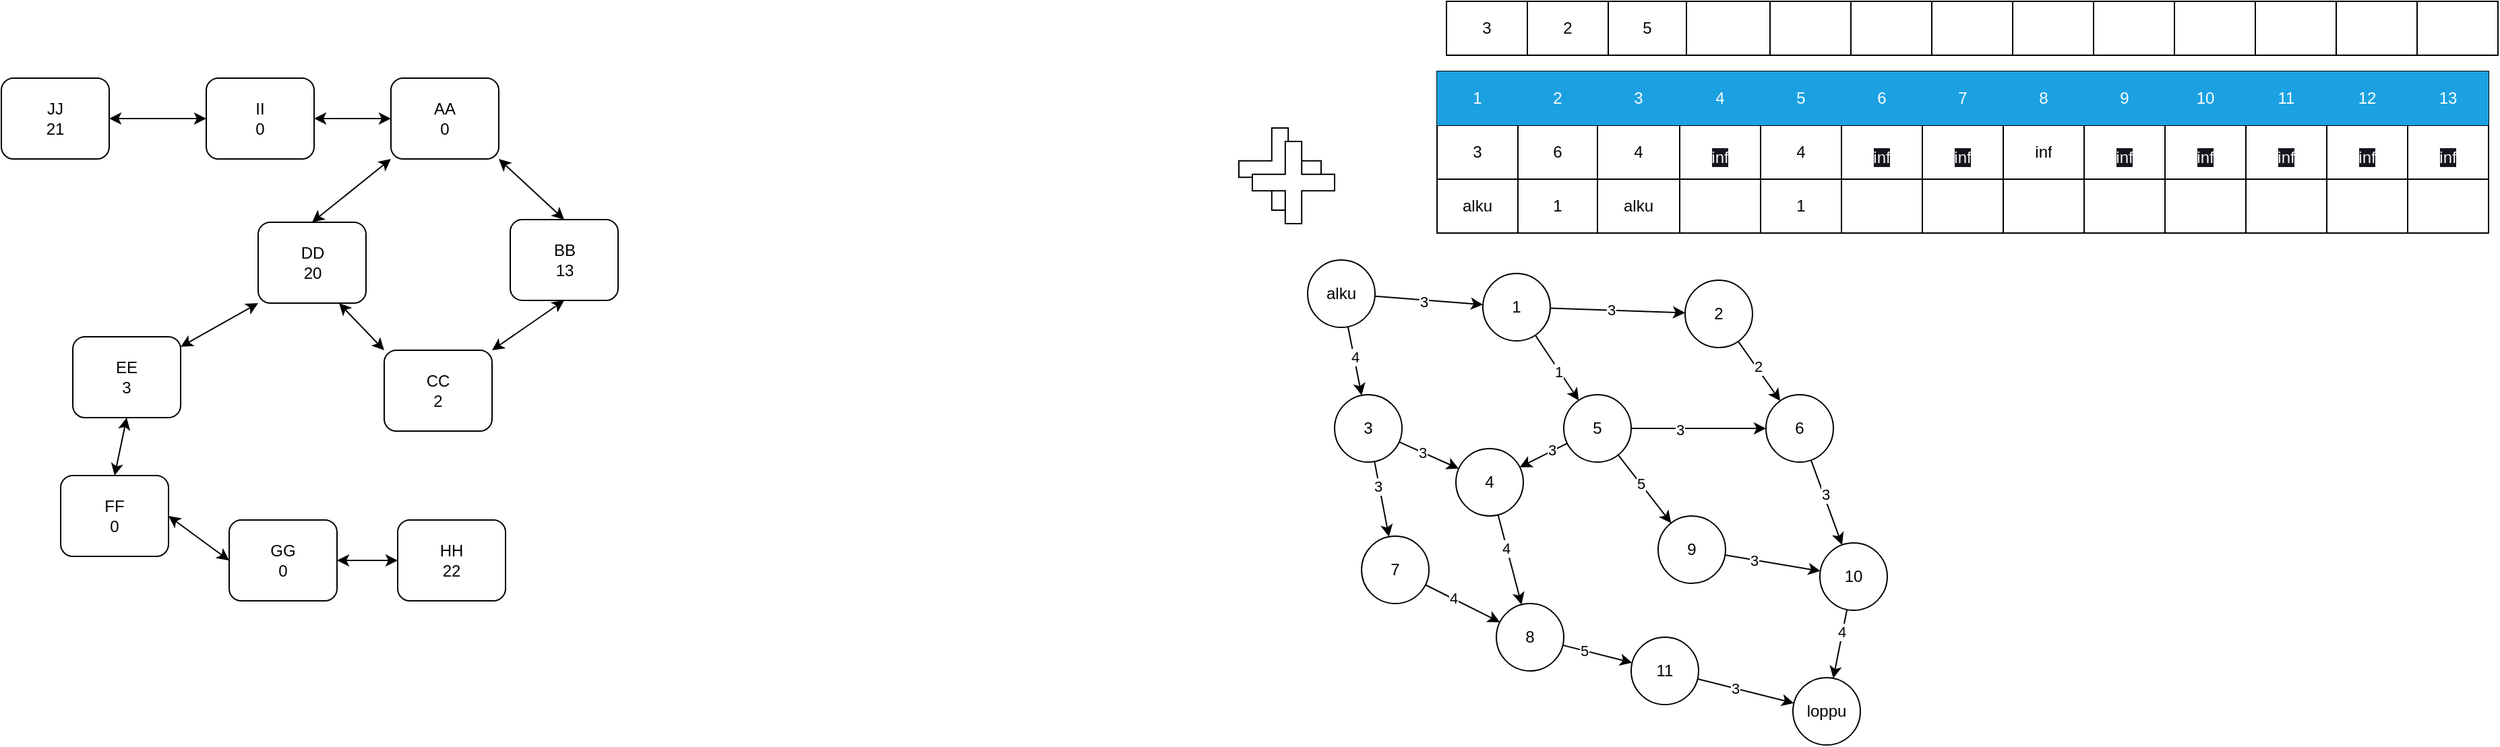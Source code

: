 <mxfile>
    <diagram id="betkKKqlgDLdm3U8sW_Q" name="Page-1">
        <mxGraphModel dx="977" dy="544" grid="0" gridSize="10" guides="1" tooltips="1" connect="1" arrows="1" fold="1" page="0" pageScale="1" pageWidth="850" pageHeight="1100" background="none" math="0" shadow="0">
            <root>
                <mxCell id="0"/>
                <mxCell id="1" parent="0"/>
                <mxCell id="7" style="edgeStyle=none;html=1;exitX=0;exitY=1;exitDx=0;exitDy=0;entryX=0.5;entryY=0;entryDx=0;entryDy=0;startArrow=classic;startFill=1;rounded=1;" parent="1" source="2" target="5" edge="1">
                    <mxGeometry relative="1" as="geometry"/>
                </mxCell>
                <mxCell id="8" style="edgeStyle=none;html=1;exitX=0;exitY=0.5;exitDx=0;exitDy=0;entryX=1;entryY=0.5;entryDx=0;entryDy=0;startArrow=classic;startFill=1;rounded=1;" parent="1" source="2" target="4" edge="1">
                    <mxGeometry relative="1" as="geometry"/>
                </mxCell>
                <mxCell id="9" style="edgeStyle=none;html=1;exitX=1;exitY=1;exitDx=0;exitDy=0;entryX=0.5;entryY=0;entryDx=0;entryDy=0;startArrow=classic;startFill=1;rounded=1;" parent="1" source="2" target="3" edge="1">
                    <mxGeometry relative="1" as="geometry"/>
                </mxCell>
                <mxCell id="2" value="AA&lt;br&gt;0" style="rounded=1;whiteSpace=wrap;html=1;" parent="1" vertex="1">
                    <mxGeometry x="80" y="185" width="80" height="60" as="geometry"/>
                </mxCell>
                <mxCell id="14" style="edgeStyle=none;html=1;exitX=0.5;exitY=1;exitDx=0;exitDy=0;entryX=1;entryY=0;entryDx=0;entryDy=0;startArrow=classic;startFill=1;rounded=1;" parent="1" source="3" target="13" edge="1">
                    <mxGeometry relative="1" as="geometry"/>
                </mxCell>
                <mxCell id="3" value="BB&lt;br&gt;13" style="rounded=1;whiteSpace=wrap;html=1;" parent="1" vertex="1">
                    <mxGeometry x="168.5" y="290" width="80" height="60" as="geometry"/>
                </mxCell>
                <mxCell id="4" value="II&lt;br&gt;0" style="rounded=1;whiteSpace=wrap;html=1;" parent="1" vertex="1">
                    <mxGeometry x="-57" y="185" width="80" height="60" as="geometry"/>
                </mxCell>
                <mxCell id="17" style="edgeStyle=none;html=1;exitX=0;exitY=1;exitDx=0;exitDy=0;startArrow=classic;startFill=1;rounded=1;" parent="1" source="5" target="16" edge="1">
                    <mxGeometry relative="1" as="geometry"/>
                </mxCell>
                <mxCell id="5" value="DD&lt;br&gt;20" style="rounded=1;whiteSpace=wrap;html=1;" parent="1" vertex="1">
                    <mxGeometry x="-18.5" y="292" width="80" height="60" as="geometry"/>
                </mxCell>
                <mxCell id="15" style="edgeStyle=none;html=1;exitX=0;exitY=0;exitDx=0;exitDy=0;entryX=0.75;entryY=1;entryDx=0;entryDy=0;startArrow=classic;startFill=1;rounded=1;" parent="1" source="13" target="5" edge="1">
                    <mxGeometry relative="1" as="geometry"/>
                </mxCell>
                <mxCell id="13" value="CC&lt;br&gt;2" style="rounded=1;whiteSpace=wrap;html=1;" parent="1" vertex="1">
                    <mxGeometry x="75" y="387" width="80" height="60" as="geometry"/>
                </mxCell>
                <mxCell id="19" style="edgeStyle=none;html=1;exitX=0.5;exitY=1;exitDx=0;exitDy=0;entryX=0.5;entryY=0;entryDx=0;entryDy=0;startArrow=classic;startFill=1;rounded=1;" parent="1" source="16" target="18" edge="1">
                    <mxGeometry relative="1" as="geometry"/>
                </mxCell>
                <mxCell id="16" value="EE&lt;br&gt;3" style="rounded=1;whiteSpace=wrap;html=1;" parent="1" vertex="1">
                    <mxGeometry x="-156" y="377" width="80" height="60" as="geometry"/>
                </mxCell>
                <mxCell id="21" style="edgeStyle=none;html=1;exitX=1;exitY=0.5;exitDx=0;exitDy=0;entryX=0;entryY=0.5;entryDx=0;entryDy=0;startArrow=classic;startFill=1;rounded=1;" parent="1" source="18" edge="1" target="20">
                    <mxGeometry relative="1" as="geometry">
                        <mxPoint x="42" y="538" as="targetPoint"/>
                    </mxGeometry>
                </mxCell>
                <mxCell id="18" value="FF&lt;br&gt;0" style="rounded=1;whiteSpace=wrap;html=1;" parent="1" vertex="1">
                    <mxGeometry x="-165" y="480" width="80" height="60" as="geometry"/>
                </mxCell>
                <mxCell id="20" value="GG&lt;br&gt;0" style="rounded=1;whiteSpace=wrap;html=1;" parent="1" vertex="1">
                    <mxGeometry x="-40" y="513" width="80" height="60" as="geometry"/>
                </mxCell>
                <mxCell id="23" style="edgeStyle=none;html=1;exitX=0;exitY=0.5;exitDx=0;exitDy=0;entryX=1;entryY=0.5;entryDx=0;entryDy=0;startArrow=classic;startFill=1;rounded=1;" parent="1" source="22" target="20" edge="1">
                    <mxGeometry relative="1" as="geometry"/>
                </mxCell>
                <mxCell id="22" value="HH&lt;br&gt;22" style="rounded=1;whiteSpace=wrap;html=1;" parent="1" vertex="1">
                    <mxGeometry x="85" y="513" width="80" height="60" as="geometry"/>
                </mxCell>
                <mxCell id="25" style="edgeStyle=none;html=1;exitX=1;exitY=0.5;exitDx=0;exitDy=0;entryX=0;entryY=0.5;entryDx=0;entryDy=0;startArrow=classic;startFill=1;rounded=1;" parent="1" source="24" target="4" edge="1">
                    <mxGeometry relative="1" as="geometry"/>
                </mxCell>
                <mxCell id="24" value="JJ&lt;br&gt;21" style="rounded=1;whiteSpace=wrap;html=1;" parent="1" vertex="1">
                    <mxGeometry x="-209" y="185" width="80" height="60" as="geometry"/>
                </mxCell>
                <mxCell id="113" value="" style="edgeStyle=none;html=1;startArrow=none;startFill=0;rounded=1;" parent="1" source="110" target="112" edge="1">
                    <mxGeometry relative="1" as="geometry"/>
                </mxCell>
                <mxCell id="117" value="3" style="edgeLabel;html=1;align=center;verticalAlign=middle;resizable=0;points=[];rounded=1;" parent="113" vertex="1" connectable="0">
                    <mxGeometry x="-0.105" y="-1" relative="1" as="geometry">
                        <mxPoint as="offset"/>
                    </mxGeometry>
                </mxCell>
                <mxCell id="128" value="" style="edgeStyle=none;html=1;startArrow=none;startFill=0;rounded=1;" parent="1" source="110" target="127" edge="1">
                    <mxGeometry relative="1" as="geometry"/>
                </mxCell>
                <mxCell id="129" value="4" style="edgeLabel;html=1;align=center;verticalAlign=middle;resizable=0;points=[];rounded=1;" parent="128" vertex="1" connectable="0">
                    <mxGeometry x="-0.133" relative="1" as="geometry">
                        <mxPoint as="offset"/>
                    </mxGeometry>
                </mxCell>
                <mxCell id="110" value="alku" style="ellipse;whiteSpace=wrap;html=1;aspect=fixed;rounded=1;" parent="1" vertex="1">
                    <mxGeometry x="760" y="320" width="50" height="50" as="geometry"/>
                </mxCell>
                <mxCell id="119" value="" style="edgeStyle=none;html=1;startArrow=none;startFill=0;rounded=1;" parent="1" source="112" target="118" edge="1">
                    <mxGeometry relative="1" as="geometry"/>
                </mxCell>
                <mxCell id="120" value="1" style="edgeLabel;html=1;align=center;verticalAlign=middle;resizable=0;points=[];rounded=1;" parent="119" vertex="1" connectable="0">
                    <mxGeometry x="0.108" y="-1" relative="1" as="geometry">
                        <mxPoint as="offset"/>
                    </mxGeometry>
                </mxCell>
                <mxCell id="122" value="" style="edgeStyle=none;html=1;startArrow=none;startFill=0;rounded=1;" parent="1" source="112" target="121" edge="1">
                    <mxGeometry relative="1" as="geometry"/>
                </mxCell>
                <mxCell id="123" value="3" style="edgeLabel;html=1;align=center;verticalAlign=middle;resizable=0;points=[];rounded=1;" parent="122" vertex="1" connectable="0">
                    <mxGeometry x="-0.1" y="1" relative="1" as="geometry">
                        <mxPoint as="offset"/>
                    </mxGeometry>
                </mxCell>
                <mxCell id="112" value="1" style="ellipse;whiteSpace=wrap;html=1;aspect=fixed;rounded=1;" parent="1" vertex="1">
                    <mxGeometry x="890" y="330" width="50" height="50" as="geometry"/>
                </mxCell>
                <mxCell id="137" value="" style="edgeStyle=none;html=1;startArrow=none;startFill=0;rounded=1;" parent="1" source="118" target="124" edge="1">
                    <mxGeometry relative="1" as="geometry"/>
                </mxCell>
                <mxCell id="160" value="3" style="edgeLabel;html=1;align=center;verticalAlign=middle;resizable=0;points=[];rounded=1;" parent="137" vertex="1" connectable="0">
                    <mxGeometry x="-0.292" y="-1" relative="1" as="geometry">
                        <mxPoint as="offset"/>
                    </mxGeometry>
                </mxCell>
                <mxCell id="141" value="" style="edgeStyle=none;html=1;startArrow=none;startFill=0;rounded=1;" parent="1" source="118" target="140" edge="1">
                    <mxGeometry relative="1" as="geometry"/>
                </mxCell>
                <mxCell id="152" value="5" style="edgeLabel;html=1;align=center;verticalAlign=middle;resizable=0;points=[];rounded=1;" parent="141" vertex="1" connectable="0">
                    <mxGeometry x="-0.16" relative="1" as="geometry">
                        <mxPoint as="offset"/>
                    </mxGeometry>
                </mxCell>
                <mxCell id="143" value="" style="edgeStyle=none;html=1;startArrow=none;startFill=0;rounded=1;" parent="1" source="118" target="130" edge="1">
                    <mxGeometry relative="1" as="geometry"/>
                </mxCell>
                <mxCell id="159" value="3" style="edgeLabel;html=1;align=center;verticalAlign=middle;resizable=0;points=[];rounded=1;" parent="143" vertex="1" connectable="0">
                    <mxGeometry x="-0.33" y="-1" relative="1" as="geometry">
                        <mxPoint as="offset"/>
                    </mxGeometry>
                </mxCell>
                <mxCell id="118" value="5" style="ellipse;whiteSpace=wrap;html=1;aspect=fixed;rounded=1;" parent="1" vertex="1">
                    <mxGeometry x="950" y="420" width="50" height="50" as="geometry"/>
                </mxCell>
                <mxCell id="125" value="" style="edgeStyle=none;html=1;startArrow=none;startFill=0;rounded=1;" parent="1" source="121" target="124" edge="1">
                    <mxGeometry relative="1" as="geometry"/>
                </mxCell>
                <mxCell id="126" value="2" style="edgeLabel;html=1;align=center;verticalAlign=middle;resizable=0;points=[];rounded=1;" parent="125" vertex="1" connectable="0">
                    <mxGeometry x="-0.133" y="1" relative="1" as="geometry">
                        <mxPoint as="offset"/>
                    </mxGeometry>
                </mxCell>
                <mxCell id="121" value="2" style="ellipse;whiteSpace=wrap;html=1;aspect=fixed;rounded=1;" parent="1" vertex="1">
                    <mxGeometry x="1040" y="335" width="50" height="50" as="geometry"/>
                </mxCell>
                <mxCell id="139" value="" style="edgeStyle=none;html=1;startArrow=none;startFill=0;rounded=1;" parent="1" source="124" target="138" edge="1">
                    <mxGeometry relative="1" as="geometry"/>
                </mxCell>
                <mxCell id="153" value="3" style="edgeLabel;html=1;align=center;verticalAlign=middle;resizable=0;points=[];rounded=1;" parent="139" vertex="1" connectable="0">
                    <mxGeometry x="-0.188" y="1" relative="1" as="geometry">
                        <mxPoint as="offset"/>
                    </mxGeometry>
                </mxCell>
                <mxCell id="124" value="6" style="ellipse;whiteSpace=wrap;html=1;aspect=fixed;rounded=1;" parent="1" vertex="1">
                    <mxGeometry x="1100" y="420" width="50" height="50" as="geometry"/>
                </mxCell>
                <mxCell id="131" value="" style="edgeStyle=none;html=1;startArrow=none;startFill=0;rounded=1;" parent="1" source="127" target="130" edge="1">
                    <mxGeometry relative="1" as="geometry"/>
                </mxCell>
                <mxCell id="132" value="3" style="edgeLabel;html=1;align=center;verticalAlign=middle;resizable=0;points=[];rounded=1;" parent="131" vertex="1" connectable="0">
                    <mxGeometry x="-0.264" relative="1" as="geometry">
                        <mxPoint as="offset"/>
                    </mxGeometry>
                </mxCell>
                <mxCell id="145" value="" style="edgeStyle=none;html=1;startArrow=none;startFill=0;rounded=1;" parent="1" source="127" target="144" edge="1">
                    <mxGeometry relative="1" as="geometry"/>
                </mxCell>
                <mxCell id="147" value="3" style="edgeLabel;html=1;align=center;verticalAlign=middle;resizable=0;points=[];rounded=1;" parent="145" vertex="1" connectable="0">
                    <mxGeometry x="-0.356" y="-1" relative="1" as="geometry">
                        <mxPoint as="offset"/>
                    </mxGeometry>
                </mxCell>
                <mxCell id="127" value="3" style="ellipse;whiteSpace=wrap;html=1;aspect=fixed;rounded=1;" parent="1" vertex="1">
                    <mxGeometry x="780" y="420" width="50" height="50" as="geometry"/>
                </mxCell>
                <mxCell id="134" value="" style="edgeStyle=none;html=1;startArrow=none;startFill=0;rounded=1;" parent="1" source="130" target="133" edge="1">
                    <mxGeometry relative="1" as="geometry"/>
                </mxCell>
                <mxCell id="149" value="4" style="edgeLabel;html=1;align=center;verticalAlign=middle;resizable=0;points=[];rounded=1;" parent="134" vertex="1" connectable="0">
                    <mxGeometry x="-0.279" y="-1" relative="1" as="geometry">
                        <mxPoint as="offset"/>
                    </mxGeometry>
                </mxCell>
                <mxCell id="130" value="4" style="ellipse;whiteSpace=wrap;html=1;aspect=fixed;rounded=1;" parent="1" vertex="1">
                    <mxGeometry x="870" y="460" width="50" height="50" as="geometry"/>
                </mxCell>
                <mxCell id="136" value="" style="edgeStyle=none;html=1;startArrow=none;startFill=0;rounded=1;" parent="1" source="133" target="135" edge="1">
                    <mxGeometry relative="1" as="geometry"/>
                </mxCell>
                <mxCell id="150" value="5" style="edgeLabel;html=1;align=center;verticalAlign=middle;resizable=0;points=[];rounded=1;" parent="136" vertex="1" connectable="0">
                    <mxGeometry x="-0.405" relative="1" as="geometry">
                        <mxPoint as="offset"/>
                    </mxGeometry>
                </mxCell>
                <mxCell id="133" value="8" style="ellipse;whiteSpace=wrap;html=1;aspect=fixed;rounded=1;" parent="1" vertex="1">
                    <mxGeometry x="900" y="575" width="50" height="50" as="geometry"/>
                </mxCell>
                <mxCell id="155" value="" style="edgeStyle=none;html=1;startArrow=none;startFill=0;rounded=1;" parent="1" source="135" target="154" edge="1">
                    <mxGeometry relative="1" as="geometry"/>
                </mxCell>
                <mxCell id="158" value="3" style="edgeLabel;html=1;align=center;verticalAlign=middle;resizable=0;points=[];rounded=1;" parent="155" vertex="1" connectable="0">
                    <mxGeometry x="-0.226" relative="1" as="geometry">
                        <mxPoint as="offset"/>
                    </mxGeometry>
                </mxCell>
                <mxCell id="135" value="11" style="ellipse;whiteSpace=wrap;html=1;aspect=fixed;rounded=1;" parent="1" vertex="1">
                    <mxGeometry x="1000" y="600" width="50" height="50" as="geometry"/>
                </mxCell>
                <mxCell id="156" value="" style="edgeStyle=none;html=1;startArrow=none;startFill=0;rounded=1;" parent="1" source="138" target="154" edge="1">
                    <mxGeometry relative="1" as="geometry"/>
                </mxCell>
                <mxCell id="157" value="4" style="edgeLabel;html=1;align=center;verticalAlign=middle;resizable=0;points=[];rounded=1;" parent="156" vertex="1" connectable="0">
                    <mxGeometry x="-0.355" y="-1" relative="1" as="geometry">
                        <mxPoint as="offset"/>
                    </mxGeometry>
                </mxCell>
                <mxCell id="138" value="10" style="ellipse;whiteSpace=wrap;html=1;aspect=fixed;rounded=1;" parent="1" vertex="1">
                    <mxGeometry x="1140" y="530" width="50" height="50" as="geometry"/>
                </mxCell>
                <mxCell id="142" value="" style="edgeStyle=none;html=1;startArrow=none;startFill=0;rounded=1;" parent="1" source="140" target="138" edge="1">
                    <mxGeometry relative="1" as="geometry"/>
                </mxCell>
                <mxCell id="151" value="3" style="edgeLabel;html=1;align=center;verticalAlign=middle;resizable=0;points=[];rounded=1;" parent="142" vertex="1" connectable="0">
                    <mxGeometry x="-0.401" relative="1" as="geometry">
                        <mxPoint as="offset"/>
                    </mxGeometry>
                </mxCell>
                <mxCell id="140" value="9" style="ellipse;whiteSpace=wrap;html=1;aspect=fixed;rounded=1;" parent="1" vertex="1">
                    <mxGeometry x="1020" y="510" width="50" height="50" as="geometry"/>
                </mxCell>
                <mxCell id="146" value="" style="edgeStyle=none;html=1;startArrow=none;startFill=0;rounded=1;" parent="1" source="144" target="133" edge="1">
                    <mxGeometry relative="1" as="geometry"/>
                </mxCell>
                <mxCell id="148" value="4" style="edgeLabel;html=1;align=center;verticalAlign=middle;resizable=0;points=[];rounded=1;" parent="146" vertex="1" connectable="0">
                    <mxGeometry x="-0.277" relative="1" as="geometry">
                        <mxPoint as="offset"/>
                    </mxGeometry>
                </mxCell>
                <mxCell id="144" value="7" style="ellipse;whiteSpace=wrap;html=1;aspect=fixed;rounded=1;" parent="1" vertex="1">
                    <mxGeometry x="800" y="525" width="50" height="50" as="geometry"/>
                </mxCell>
                <mxCell id="154" value="loppu" style="ellipse;whiteSpace=wrap;html=1;aspect=fixed;rounded=1;" parent="1" vertex="1">
                    <mxGeometry x="1120" y="630" width="50" height="50" as="geometry"/>
                </mxCell>
                <mxCell id="dmcahHXaj8q5fBb63v1E-190" value="" style="shape=table;startSize=0;container=1;collapsible=0;childLayout=tableLayout;" parent="1" vertex="1">
                    <mxGeometry x="863" y="128" width="780" height="40" as="geometry"/>
                </mxCell>
                <mxCell id="dmcahHXaj8q5fBb63v1E-191" value="" style="shape=tableRow;horizontal=0;startSize=0;swimlaneHead=0;swimlaneBody=0;strokeColor=inherit;top=0;left=0;bottom=0;right=0;collapsible=0;dropTarget=0;fillColor=none;points=[[0,0.5],[1,0.5]];portConstraint=eastwest;" parent="dmcahHXaj8q5fBb63v1E-190" vertex="1">
                    <mxGeometry width="780" height="40" as="geometry"/>
                </mxCell>
                <mxCell id="dmcahHXaj8q5fBb63v1E-192" value="3" style="shape=partialRectangle;html=1;whiteSpace=wrap;connectable=0;strokeColor=inherit;overflow=hidden;fillColor=none;top=0;left=0;bottom=0;right=0;pointerEvents=1;" parent="dmcahHXaj8q5fBb63v1E-191" vertex="1">
                    <mxGeometry width="60" height="40" as="geometry">
                        <mxRectangle width="60" height="40" as="alternateBounds"/>
                    </mxGeometry>
                </mxCell>
                <mxCell id="dmcahHXaj8q5fBb63v1E-193" value="2" style="shape=partialRectangle;html=1;whiteSpace=wrap;connectable=0;strokeColor=inherit;overflow=hidden;fillColor=none;top=0;left=0;bottom=0;right=0;pointerEvents=1;" parent="dmcahHXaj8q5fBb63v1E-191" vertex="1">
                    <mxGeometry x="60" width="60" height="40" as="geometry">
                        <mxRectangle width="60" height="40" as="alternateBounds"/>
                    </mxGeometry>
                </mxCell>
                <mxCell id="dmcahHXaj8q5fBb63v1E-194" value="5" style="shape=partialRectangle;html=1;whiteSpace=wrap;connectable=0;strokeColor=inherit;overflow=hidden;fillColor=none;top=0;left=0;bottom=0;right=0;pointerEvents=1;" parent="dmcahHXaj8q5fBb63v1E-191" vertex="1">
                    <mxGeometry x="120" width="58" height="40" as="geometry">
                        <mxRectangle width="58" height="40" as="alternateBounds"/>
                    </mxGeometry>
                </mxCell>
                <mxCell id="dmcahHXaj8q5fBb63v1E-195" value="" style="shape=partialRectangle;html=1;whiteSpace=wrap;connectable=0;strokeColor=inherit;overflow=hidden;fillColor=none;top=0;left=0;bottom=0;right=0;pointerEvents=1;" parent="dmcahHXaj8q5fBb63v1E-191" vertex="1">
                    <mxGeometry x="178" width="62" height="40" as="geometry">
                        <mxRectangle width="62" height="40" as="alternateBounds"/>
                    </mxGeometry>
                </mxCell>
                <mxCell id="dmcahHXaj8q5fBb63v1E-196" value="" style="shape=partialRectangle;html=1;whiteSpace=wrap;connectable=0;strokeColor=inherit;overflow=hidden;fillColor=none;top=0;left=0;bottom=0;right=0;pointerEvents=1;" parent="dmcahHXaj8q5fBb63v1E-191" vertex="1">
                    <mxGeometry x="240" width="60" height="40" as="geometry">
                        <mxRectangle width="60" height="40" as="alternateBounds"/>
                    </mxGeometry>
                </mxCell>
                <mxCell id="dmcahHXaj8q5fBb63v1E-197" value="" style="shape=partialRectangle;html=1;whiteSpace=wrap;connectable=0;strokeColor=inherit;overflow=hidden;fillColor=none;top=0;left=0;bottom=0;right=0;pointerEvents=1;" parent="dmcahHXaj8q5fBb63v1E-191" vertex="1">
                    <mxGeometry x="300" width="60" height="40" as="geometry">
                        <mxRectangle width="60" height="40" as="alternateBounds"/>
                    </mxGeometry>
                </mxCell>
                <mxCell id="dmcahHXaj8q5fBb63v1E-198" value="" style="shape=partialRectangle;html=1;whiteSpace=wrap;connectable=0;strokeColor=inherit;overflow=hidden;fillColor=none;top=0;left=0;bottom=0;right=0;pointerEvents=1;" parent="dmcahHXaj8q5fBb63v1E-191" vertex="1">
                    <mxGeometry x="360" width="60" height="40" as="geometry">
                        <mxRectangle width="60" height="40" as="alternateBounds"/>
                    </mxGeometry>
                </mxCell>
                <mxCell id="dmcahHXaj8q5fBb63v1E-199" value="" style="shape=partialRectangle;html=1;whiteSpace=wrap;connectable=0;strokeColor=inherit;overflow=hidden;fillColor=none;top=0;left=0;bottom=0;right=0;pointerEvents=1;" parent="dmcahHXaj8q5fBb63v1E-191" vertex="1">
                    <mxGeometry x="420" width="60" height="40" as="geometry">
                        <mxRectangle width="60" height="40" as="alternateBounds"/>
                    </mxGeometry>
                </mxCell>
                <mxCell id="dmcahHXaj8q5fBb63v1E-200" value="" style="shape=partialRectangle;html=1;whiteSpace=wrap;connectable=0;strokeColor=inherit;overflow=hidden;fillColor=none;top=0;left=0;bottom=0;right=0;pointerEvents=1;" parent="dmcahHXaj8q5fBb63v1E-191" vertex="1">
                    <mxGeometry x="480" width="60" height="40" as="geometry">
                        <mxRectangle width="60" height="40" as="alternateBounds"/>
                    </mxGeometry>
                </mxCell>
                <mxCell id="dmcahHXaj8q5fBb63v1E-201" value="" style="shape=partialRectangle;html=1;whiteSpace=wrap;connectable=0;strokeColor=inherit;overflow=hidden;fillColor=none;top=0;left=0;bottom=0;right=0;pointerEvents=1;" parent="dmcahHXaj8q5fBb63v1E-191" vertex="1">
                    <mxGeometry x="540" width="60" height="40" as="geometry">
                        <mxRectangle width="60" height="40" as="alternateBounds"/>
                    </mxGeometry>
                </mxCell>
                <mxCell id="dmcahHXaj8q5fBb63v1E-202" value="" style="shape=partialRectangle;html=1;whiteSpace=wrap;connectable=0;strokeColor=inherit;overflow=hidden;fillColor=none;top=0;left=0;bottom=0;right=0;pointerEvents=1;" parent="dmcahHXaj8q5fBb63v1E-191" vertex="1">
                    <mxGeometry x="600" width="60" height="40" as="geometry">
                        <mxRectangle width="60" height="40" as="alternateBounds"/>
                    </mxGeometry>
                </mxCell>
                <mxCell id="dmcahHXaj8q5fBb63v1E-203" value="" style="shape=partialRectangle;html=1;whiteSpace=wrap;connectable=0;strokeColor=inherit;overflow=hidden;fillColor=none;top=0;left=0;bottom=0;right=0;pointerEvents=1;" parent="dmcahHXaj8q5fBb63v1E-191" vertex="1">
                    <mxGeometry x="660" width="60" height="40" as="geometry">
                        <mxRectangle width="60" height="40" as="alternateBounds"/>
                    </mxGeometry>
                </mxCell>
                <mxCell id="dmcahHXaj8q5fBb63v1E-204" value="" style="shape=partialRectangle;html=1;whiteSpace=wrap;connectable=0;strokeColor=inherit;overflow=hidden;fillColor=none;top=0;left=0;bottom=0;right=0;pointerEvents=1;" parent="dmcahHXaj8q5fBb63v1E-191" vertex="1">
                    <mxGeometry x="720" width="60" height="40" as="geometry">
                        <mxRectangle width="60" height="40" as="alternateBounds"/>
                    </mxGeometry>
                </mxCell>
                <mxCell id="dmcahHXaj8q5fBb63v1E-206" value="" style="shape=cross;whiteSpace=wrap;html=1;" parent="1" vertex="1">
                    <mxGeometry x="709" y="222" width="61" height="61" as="geometry"/>
                </mxCell>
                <mxCell id="dmcahHXaj8q5fBb63v1E-211" value="" style="shape=cross;whiteSpace=wrap;html=1;" parent="1" vertex="1">
                    <mxGeometry x="719" y="232" width="61" height="61" as="geometry"/>
                </mxCell>
                <mxCell id="dmcahHXaj8q5fBb63v1E-215" value="" style="shape=table;startSize=0;container=1;collapsible=0;childLayout=tableLayout;" parent="1" vertex="1">
                    <mxGeometry x="856" y="180" width="780" height="120" as="geometry"/>
                </mxCell>
                <mxCell id="dmcahHXaj8q5fBb63v1E-244" style="shape=tableRow;horizontal=0;startSize=0;swimlaneHead=0;swimlaneBody=0;strokeColor=inherit;top=0;left=0;bottom=0;right=0;collapsible=0;dropTarget=0;fillColor=none;points=[[0,0.5],[1,0.5]];portConstraint=eastwest;" parent="dmcahHXaj8q5fBb63v1E-215" vertex="1">
                    <mxGeometry width="780" height="40" as="geometry"/>
                </mxCell>
                <mxCell id="dmcahHXaj8q5fBb63v1E-245" value="1" style="shape=partialRectangle;html=1;whiteSpace=wrap;connectable=0;strokeColor=#006EAF;overflow=hidden;fillColor=#1ba1e2;top=0;left=0;bottom=0;right=0;pointerEvents=1;fontColor=#ffffff;" parent="dmcahHXaj8q5fBb63v1E-244" vertex="1">
                    <mxGeometry width="60" height="40" as="geometry">
                        <mxRectangle width="60" height="40" as="alternateBounds"/>
                    </mxGeometry>
                </mxCell>
                <mxCell id="dmcahHXaj8q5fBb63v1E-246" value="2" style="shape=partialRectangle;html=1;whiteSpace=wrap;connectable=0;strokeColor=#006EAF;overflow=hidden;fillColor=#1ba1e2;top=0;left=0;bottom=0;right=0;pointerEvents=1;fontColor=#ffffff;" parent="dmcahHXaj8q5fBb63v1E-244" vertex="1">
                    <mxGeometry x="60" width="59" height="40" as="geometry">
                        <mxRectangle width="59" height="40" as="alternateBounds"/>
                    </mxGeometry>
                </mxCell>
                <mxCell id="dmcahHXaj8q5fBb63v1E-247" value="3" style="shape=partialRectangle;html=1;whiteSpace=wrap;connectable=0;strokeColor=#006EAF;overflow=hidden;fillColor=#1ba1e2;top=0;left=0;bottom=0;right=0;pointerEvents=1;fontColor=#ffffff;" parent="dmcahHXaj8q5fBb63v1E-244" vertex="1">
                    <mxGeometry x="119" width="61" height="40" as="geometry">
                        <mxRectangle width="61" height="40" as="alternateBounds"/>
                    </mxGeometry>
                </mxCell>
                <mxCell id="dmcahHXaj8q5fBb63v1E-248" value="4" style="shape=partialRectangle;html=1;whiteSpace=wrap;connectable=0;strokeColor=#006EAF;overflow=hidden;fillColor=#1ba1e2;top=0;left=0;bottom=0;right=0;pointerEvents=1;fontColor=#ffffff;" parent="dmcahHXaj8q5fBb63v1E-244" vertex="1">
                    <mxGeometry x="180" width="60" height="40" as="geometry">
                        <mxRectangle width="60" height="40" as="alternateBounds"/>
                    </mxGeometry>
                </mxCell>
                <mxCell id="dmcahHXaj8q5fBb63v1E-249" value="5" style="shape=partialRectangle;html=1;whiteSpace=wrap;connectable=0;strokeColor=#006EAF;overflow=hidden;fillColor=#1ba1e2;top=0;left=0;bottom=0;right=0;pointerEvents=1;fontColor=#ffffff;" parent="dmcahHXaj8q5fBb63v1E-244" vertex="1">
                    <mxGeometry x="240" width="60" height="40" as="geometry">
                        <mxRectangle width="60" height="40" as="alternateBounds"/>
                    </mxGeometry>
                </mxCell>
                <mxCell id="dmcahHXaj8q5fBb63v1E-250" value="6" style="shape=partialRectangle;html=1;whiteSpace=wrap;connectable=0;strokeColor=#006EAF;overflow=hidden;fillColor=#1ba1e2;top=0;left=0;bottom=0;right=0;pointerEvents=1;fontColor=#ffffff;" parent="dmcahHXaj8q5fBb63v1E-244" vertex="1">
                    <mxGeometry x="300" width="60" height="40" as="geometry">
                        <mxRectangle width="60" height="40" as="alternateBounds"/>
                    </mxGeometry>
                </mxCell>
                <mxCell id="dmcahHXaj8q5fBb63v1E-251" value="7" style="shape=partialRectangle;html=1;whiteSpace=wrap;connectable=0;strokeColor=#006EAF;overflow=hidden;fillColor=#1ba1e2;top=0;left=0;bottom=0;right=0;pointerEvents=1;fontColor=#ffffff;" parent="dmcahHXaj8q5fBb63v1E-244" vertex="1">
                    <mxGeometry x="360" width="60" height="40" as="geometry">
                        <mxRectangle width="60" height="40" as="alternateBounds"/>
                    </mxGeometry>
                </mxCell>
                <mxCell id="dmcahHXaj8q5fBb63v1E-252" value="8" style="shape=partialRectangle;html=1;whiteSpace=wrap;connectable=0;strokeColor=#006EAF;overflow=hidden;fillColor=#1ba1e2;top=0;left=0;bottom=0;right=0;pointerEvents=1;fontColor=#ffffff;" parent="dmcahHXaj8q5fBb63v1E-244" vertex="1">
                    <mxGeometry x="420" width="60" height="40" as="geometry">
                        <mxRectangle width="60" height="40" as="alternateBounds"/>
                    </mxGeometry>
                </mxCell>
                <mxCell id="dmcahHXaj8q5fBb63v1E-253" value="9" style="shape=partialRectangle;html=1;whiteSpace=wrap;connectable=0;strokeColor=#006EAF;overflow=hidden;fillColor=#1ba1e2;top=0;left=0;bottom=0;right=0;pointerEvents=1;fontColor=#ffffff;" parent="dmcahHXaj8q5fBb63v1E-244" vertex="1">
                    <mxGeometry x="480" width="60" height="40" as="geometry">
                        <mxRectangle width="60" height="40" as="alternateBounds"/>
                    </mxGeometry>
                </mxCell>
                <mxCell id="dmcahHXaj8q5fBb63v1E-254" value="10" style="shape=partialRectangle;html=1;whiteSpace=wrap;connectable=0;strokeColor=#006EAF;overflow=hidden;fillColor=#1ba1e2;top=0;left=0;bottom=0;right=0;pointerEvents=1;fontColor=#ffffff;" parent="dmcahHXaj8q5fBb63v1E-244" vertex="1">
                    <mxGeometry x="540" width="60" height="40" as="geometry">
                        <mxRectangle width="60" height="40" as="alternateBounds"/>
                    </mxGeometry>
                </mxCell>
                <mxCell id="dmcahHXaj8q5fBb63v1E-255" value="11" style="shape=partialRectangle;html=1;whiteSpace=wrap;connectable=0;strokeColor=#006EAF;overflow=hidden;fillColor=#1ba1e2;top=0;left=0;bottom=0;right=0;pointerEvents=1;fontColor=#ffffff;" parent="dmcahHXaj8q5fBb63v1E-244" vertex="1">
                    <mxGeometry x="600" width="60" height="40" as="geometry">
                        <mxRectangle width="60" height="40" as="alternateBounds"/>
                    </mxGeometry>
                </mxCell>
                <mxCell id="dmcahHXaj8q5fBb63v1E-256" value="12" style="shape=partialRectangle;html=1;whiteSpace=wrap;connectable=0;strokeColor=#006EAF;overflow=hidden;fillColor=#1ba1e2;top=0;left=0;bottom=0;right=0;pointerEvents=1;fontColor=#ffffff;" parent="dmcahHXaj8q5fBb63v1E-244" vertex="1">
                    <mxGeometry x="660" width="60" height="40" as="geometry">
                        <mxRectangle width="60" height="40" as="alternateBounds"/>
                    </mxGeometry>
                </mxCell>
                <mxCell id="dmcahHXaj8q5fBb63v1E-257" value="13" style="shape=partialRectangle;html=1;whiteSpace=wrap;connectable=0;strokeColor=#006EAF;overflow=hidden;fillColor=#1ba1e2;top=0;left=0;bottom=0;right=0;pointerEvents=1;fontColor=#ffffff;" parent="dmcahHXaj8q5fBb63v1E-244" vertex="1">
                    <mxGeometry x="720" width="60" height="40" as="geometry">
                        <mxRectangle width="60" height="40" as="alternateBounds"/>
                    </mxGeometry>
                </mxCell>
                <mxCell id="dmcahHXaj8q5fBb63v1E-216" value="" style="shape=tableRow;horizontal=0;startSize=0;swimlaneHead=0;swimlaneBody=0;strokeColor=inherit;top=0;left=0;bottom=0;right=0;collapsible=0;dropTarget=0;fillColor=none;points=[[0,0.5],[1,0.5]];portConstraint=eastwest;" parent="dmcahHXaj8q5fBb63v1E-215" vertex="1">
                    <mxGeometry y="40" width="780" height="40" as="geometry"/>
                </mxCell>
                <mxCell id="dmcahHXaj8q5fBb63v1E-217" value="3" style="shape=partialRectangle;html=1;whiteSpace=wrap;connectable=0;strokeColor=inherit;overflow=hidden;fillColor=none;top=0;left=0;bottom=0;right=0;pointerEvents=1;" parent="dmcahHXaj8q5fBb63v1E-216" vertex="1">
                    <mxGeometry width="60" height="40" as="geometry">
                        <mxRectangle width="60" height="40" as="alternateBounds"/>
                    </mxGeometry>
                </mxCell>
                <mxCell id="dmcahHXaj8q5fBb63v1E-218" value="6" style="shape=partialRectangle;html=1;whiteSpace=wrap;connectable=0;strokeColor=inherit;overflow=hidden;fillColor=none;top=0;left=0;bottom=0;right=0;pointerEvents=1;" parent="dmcahHXaj8q5fBb63v1E-216" vertex="1">
                    <mxGeometry x="60" width="59" height="40" as="geometry">
                        <mxRectangle width="59" height="40" as="alternateBounds"/>
                    </mxGeometry>
                </mxCell>
                <mxCell id="dmcahHXaj8q5fBb63v1E-219" value="4" style="shape=partialRectangle;html=1;whiteSpace=wrap;connectable=0;strokeColor=inherit;overflow=hidden;fillColor=none;top=0;left=0;bottom=0;right=0;pointerEvents=1;" parent="dmcahHXaj8q5fBb63v1E-216" vertex="1">
                    <mxGeometry x="119" width="61" height="40" as="geometry">
                        <mxRectangle width="61" height="40" as="alternateBounds"/>
                    </mxGeometry>
                </mxCell>
                <mxCell id="dmcahHXaj8q5fBb63v1E-220" value="&#10;&lt;span style=&quot;color: rgb(240, 240, 240); font-family: Helvetica; font-size: 12px; font-style: normal; font-variant-ligatures: normal; font-variant-caps: normal; font-weight: 400; letter-spacing: normal; orphans: 2; text-align: center; text-indent: 0px; text-transform: none; widows: 2; word-spacing: 0px; -webkit-text-stroke-width: 0px; background-color: rgb(24, 20, 29); text-decoration-thickness: initial; text-decoration-style: initial; text-decoration-color: initial; float: none; display: inline !important;&quot;&gt;inf&lt;/span&gt;&#10;&#10;" style="shape=partialRectangle;html=1;whiteSpace=wrap;connectable=0;strokeColor=inherit;overflow=hidden;fillColor=none;top=0;left=0;bottom=0;right=0;pointerEvents=1;" parent="dmcahHXaj8q5fBb63v1E-216" vertex="1">
                    <mxGeometry x="180" width="60" height="40" as="geometry">
                        <mxRectangle width="60" height="40" as="alternateBounds"/>
                    </mxGeometry>
                </mxCell>
                <mxCell id="dmcahHXaj8q5fBb63v1E-221" value="4" style="shape=partialRectangle;html=1;whiteSpace=wrap;connectable=0;strokeColor=inherit;overflow=hidden;fillColor=none;top=0;left=0;bottom=0;right=0;pointerEvents=1;" parent="dmcahHXaj8q5fBb63v1E-216" vertex="1">
                    <mxGeometry x="240" width="60" height="40" as="geometry">
                        <mxRectangle width="60" height="40" as="alternateBounds"/>
                    </mxGeometry>
                </mxCell>
                <mxCell id="dmcahHXaj8q5fBb63v1E-222" value="&#10;&lt;span style=&quot;color: rgb(240, 240, 240); font-family: Helvetica; font-size: 12px; font-style: normal; font-variant-ligatures: normal; font-variant-caps: normal; font-weight: 400; letter-spacing: normal; orphans: 2; text-align: center; text-indent: 0px; text-transform: none; widows: 2; word-spacing: 0px; -webkit-text-stroke-width: 0px; background-color: rgb(24, 20, 29); text-decoration-thickness: initial; text-decoration-style: initial; text-decoration-color: initial; float: none; display: inline !important;&quot;&gt;inf&lt;/span&gt;&#10;&#10;" style="shape=partialRectangle;html=1;whiteSpace=wrap;connectable=0;strokeColor=inherit;overflow=hidden;fillColor=none;top=0;left=0;bottom=0;right=0;pointerEvents=1;" parent="dmcahHXaj8q5fBb63v1E-216" vertex="1">
                    <mxGeometry x="300" width="60" height="40" as="geometry">
                        <mxRectangle width="60" height="40" as="alternateBounds"/>
                    </mxGeometry>
                </mxCell>
                <mxCell id="dmcahHXaj8q5fBb63v1E-223" value="&#10;&lt;span style=&quot;color: rgb(240, 240, 240); font-family: Helvetica; font-size: 12px; font-style: normal; font-variant-ligatures: normal; font-variant-caps: normal; font-weight: 400; letter-spacing: normal; orphans: 2; text-align: center; text-indent: 0px; text-transform: none; widows: 2; word-spacing: 0px; -webkit-text-stroke-width: 0px; background-color: rgb(24, 20, 29); text-decoration-thickness: initial; text-decoration-style: initial; text-decoration-color: initial; float: none; display: inline !important;&quot;&gt;inf&lt;/span&gt;&#10;&#10;" style="shape=partialRectangle;html=1;whiteSpace=wrap;connectable=0;strokeColor=inherit;overflow=hidden;fillColor=none;top=0;left=0;bottom=0;right=0;pointerEvents=1;" parent="dmcahHXaj8q5fBb63v1E-216" vertex="1">
                    <mxGeometry x="360" width="60" height="40" as="geometry">
                        <mxRectangle width="60" height="40" as="alternateBounds"/>
                    </mxGeometry>
                </mxCell>
                <mxCell id="dmcahHXaj8q5fBb63v1E-224" value="inf" style="shape=partialRectangle;html=1;whiteSpace=wrap;connectable=0;strokeColor=inherit;overflow=hidden;fillColor=none;top=0;left=0;bottom=0;right=0;pointerEvents=1;" parent="dmcahHXaj8q5fBb63v1E-216" vertex="1">
                    <mxGeometry x="420" width="60" height="40" as="geometry">
                        <mxRectangle width="60" height="40" as="alternateBounds"/>
                    </mxGeometry>
                </mxCell>
                <mxCell id="dmcahHXaj8q5fBb63v1E-225" value="&#10;&lt;span style=&quot;color: rgb(240, 240, 240); font-family: Helvetica; font-size: 12px; font-style: normal; font-variant-ligatures: normal; font-variant-caps: normal; font-weight: 400; letter-spacing: normal; orphans: 2; text-align: center; text-indent: 0px; text-transform: none; widows: 2; word-spacing: 0px; -webkit-text-stroke-width: 0px; background-color: rgb(24, 20, 29); text-decoration-thickness: initial; text-decoration-style: initial; text-decoration-color: initial; float: none; display: inline !important;&quot;&gt;inf&lt;/span&gt;&#10;&#10;" style="shape=partialRectangle;html=1;whiteSpace=wrap;connectable=0;strokeColor=inherit;overflow=hidden;fillColor=none;top=0;left=0;bottom=0;right=0;pointerEvents=1;" parent="dmcahHXaj8q5fBb63v1E-216" vertex="1">
                    <mxGeometry x="480" width="60" height="40" as="geometry">
                        <mxRectangle width="60" height="40" as="alternateBounds"/>
                    </mxGeometry>
                </mxCell>
                <mxCell id="dmcahHXaj8q5fBb63v1E-226" value="&#10;&lt;span style=&quot;color: rgb(240, 240, 240); font-family: Helvetica; font-size: 12px; font-style: normal; font-variant-ligatures: normal; font-variant-caps: normal; font-weight: 400; letter-spacing: normal; orphans: 2; text-align: center; text-indent: 0px; text-transform: none; widows: 2; word-spacing: 0px; -webkit-text-stroke-width: 0px; background-color: rgb(24, 20, 29); text-decoration-thickness: initial; text-decoration-style: initial; text-decoration-color: initial; float: none; display: inline !important;&quot;&gt;inf&lt;/span&gt;&#10;&#10;" style="shape=partialRectangle;html=1;whiteSpace=wrap;connectable=0;strokeColor=inherit;overflow=hidden;fillColor=none;top=0;left=0;bottom=0;right=0;pointerEvents=1;" parent="dmcahHXaj8q5fBb63v1E-216" vertex="1">
                    <mxGeometry x="540" width="60" height="40" as="geometry">
                        <mxRectangle width="60" height="40" as="alternateBounds"/>
                    </mxGeometry>
                </mxCell>
                <mxCell id="dmcahHXaj8q5fBb63v1E-227" value="&#10;&lt;span style=&quot;color: rgb(240, 240, 240); font-family: Helvetica; font-size: 12px; font-style: normal; font-variant-ligatures: normal; font-variant-caps: normal; font-weight: 400; letter-spacing: normal; orphans: 2; text-align: center; text-indent: 0px; text-transform: none; widows: 2; word-spacing: 0px; -webkit-text-stroke-width: 0px; background-color: rgb(24, 20, 29); text-decoration-thickness: initial; text-decoration-style: initial; text-decoration-color: initial; float: none; display: inline !important;&quot;&gt;inf&lt;/span&gt;&#10;&#10;" style="shape=partialRectangle;html=1;whiteSpace=wrap;connectable=0;strokeColor=inherit;overflow=hidden;fillColor=none;top=0;left=0;bottom=0;right=0;pointerEvents=1;" parent="dmcahHXaj8q5fBb63v1E-216" vertex="1">
                    <mxGeometry x="600" width="60" height="40" as="geometry">
                        <mxRectangle width="60" height="40" as="alternateBounds"/>
                    </mxGeometry>
                </mxCell>
                <mxCell id="dmcahHXaj8q5fBb63v1E-228" value="&#10;&lt;span style=&quot;color: rgb(240, 240, 240); font-family: Helvetica; font-size: 12px; font-style: normal; font-variant-ligatures: normal; font-variant-caps: normal; font-weight: 400; letter-spacing: normal; orphans: 2; text-align: center; text-indent: 0px; text-transform: none; widows: 2; word-spacing: 0px; -webkit-text-stroke-width: 0px; background-color: rgb(24, 20, 29); text-decoration-thickness: initial; text-decoration-style: initial; text-decoration-color: initial; float: none; display: inline !important;&quot;&gt;inf&lt;/span&gt;&#10;&#10;" style="shape=partialRectangle;html=1;whiteSpace=wrap;connectable=0;strokeColor=inherit;overflow=hidden;fillColor=none;top=0;left=0;bottom=0;right=0;pointerEvents=1;" parent="dmcahHXaj8q5fBb63v1E-216" vertex="1">
                    <mxGeometry x="660" width="60" height="40" as="geometry">
                        <mxRectangle width="60" height="40" as="alternateBounds"/>
                    </mxGeometry>
                </mxCell>
                <mxCell id="dmcahHXaj8q5fBb63v1E-229" value="&#10;&lt;span style=&quot;color: rgb(240, 240, 240); font-family: Helvetica; font-size: 12px; font-style: normal; font-variant-ligatures: normal; font-variant-caps: normal; font-weight: 400; letter-spacing: normal; orphans: 2; text-align: center; text-indent: 0px; text-transform: none; widows: 2; word-spacing: 0px; -webkit-text-stroke-width: 0px; background-color: rgb(24, 20, 29); text-decoration-thickness: initial; text-decoration-style: initial; text-decoration-color: initial; float: none; display: inline !important;&quot;&gt;inf&lt;/span&gt;&#10;&#10;" style="shape=partialRectangle;html=1;whiteSpace=wrap;connectable=0;strokeColor=inherit;overflow=hidden;fillColor=none;top=0;left=0;bottom=0;right=0;pointerEvents=1;" parent="dmcahHXaj8q5fBb63v1E-216" vertex="1">
                    <mxGeometry x="720" width="60" height="40" as="geometry">
                        <mxRectangle width="60" height="40" as="alternateBounds"/>
                    </mxGeometry>
                </mxCell>
                <mxCell id="dmcahHXaj8q5fBb63v1E-230" style="shape=tableRow;horizontal=0;startSize=0;swimlaneHead=0;swimlaneBody=0;strokeColor=inherit;top=0;left=0;bottom=0;right=0;collapsible=0;dropTarget=0;fillColor=none;points=[[0,0.5],[1,0.5]];portConstraint=eastwest;" parent="dmcahHXaj8q5fBb63v1E-215" vertex="1">
                    <mxGeometry y="80" width="780" height="40" as="geometry"/>
                </mxCell>
                <mxCell id="dmcahHXaj8q5fBb63v1E-231" value="alku" style="shape=partialRectangle;html=1;whiteSpace=wrap;connectable=0;strokeColor=inherit;overflow=hidden;fillColor=none;top=0;left=0;bottom=0;right=0;pointerEvents=1;" parent="dmcahHXaj8q5fBb63v1E-230" vertex="1">
                    <mxGeometry width="60" height="40" as="geometry">
                        <mxRectangle width="60" height="40" as="alternateBounds"/>
                    </mxGeometry>
                </mxCell>
                <mxCell id="dmcahHXaj8q5fBb63v1E-232" value="1" style="shape=partialRectangle;html=1;whiteSpace=wrap;connectable=0;strokeColor=inherit;overflow=hidden;fillColor=none;top=0;left=0;bottom=0;right=0;pointerEvents=1;" parent="dmcahHXaj8q5fBb63v1E-230" vertex="1">
                    <mxGeometry x="60" width="59" height="40" as="geometry">
                        <mxRectangle width="59" height="40" as="alternateBounds"/>
                    </mxGeometry>
                </mxCell>
                <mxCell id="dmcahHXaj8q5fBb63v1E-233" value="alku" style="shape=partialRectangle;html=1;whiteSpace=wrap;connectable=0;strokeColor=inherit;overflow=hidden;fillColor=none;top=0;left=0;bottom=0;right=0;pointerEvents=1;" parent="dmcahHXaj8q5fBb63v1E-230" vertex="1">
                    <mxGeometry x="119" width="61" height="40" as="geometry">
                        <mxRectangle width="61" height="40" as="alternateBounds"/>
                    </mxGeometry>
                </mxCell>
                <mxCell id="dmcahHXaj8q5fBb63v1E-234" style="shape=partialRectangle;html=1;whiteSpace=wrap;connectable=0;strokeColor=inherit;overflow=hidden;fillColor=none;top=0;left=0;bottom=0;right=0;pointerEvents=1;" parent="dmcahHXaj8q5fBb63v1E-230" vertex="1">
                    <mxGeometry x="180" width="60" height="40" as="geometry">
                        <mxRectangle width="60" height="40" as="alternateBounds"/>
                    </mxGeometry>
                </mxCell>
                <mxCell id="dmcahHXaj8q5fBb63v1E-235" value="1" style="shape=partialRectangle;html=1;whiteSpace=wrap;connectable=0;strokeColor=inherit;overflow=hidden;fillColor=none;top=0;left=0;bottom=0;right=0;pointerEvents=1;" parent="dmcahHXaj8q5fBb63v1E-230" vertex="1">
                    <mxGeometry x="240" width="60" height="40" as="geometry">
                        <mxRectangle width="60" height="40" as="alternateBounds"/>
                    </mxGeometry>
                </mxCell>
                <mxCell id="dmcahHXaj8q5fBb63v1E-236" style="shape=partialRectangle;html=1;whiteSpace=wrap;connectable=0;strokeColor=inherit;overflow=hidden;fillColor=none;top=0;left=0;bottom=0;right=0;pointerEvents=1;" parent="dmcahHXaj8q5fBb63v1E-230" vertex="1">
                    <mxGeometry x="300" width="60" height="40" as="geometry">
                        <mxRectangle width="60" height="40" as="alternateBounds"/>
                    </mxGeometry>
                </mxCell>
                <mxCell id="dmcahHXaj8q5fBb63v1E-237" style="shape=partialRectangle;html=1;whiteSpace=wrap;connectable=0;strokeColor=inherit;overflow=hidden;fillColor=none;top=0;left=0;bottom=0;right=0;pointerEvents=1;" parent="dmcahHXaj8q5fBb63v1E-230" vertex="1">
                    <mxGeometry x="360" width="60" height="40" as="geometry">
                        <mxRectangle width="60" height="40" as="alternateBounds"/>
                    </mxGeometry>
                </mxCell>
                <mxCell id="dmcahHXaj8q5fBb63v1E-238" style="shape=partialRectangle;html=1;whiteSpace=wrap;connectable=0;strokeColor=inherit;overflow=hidden;fillColor=none;top=0;left=0;bottom=0;right=0;pointerEvents=1;" parent="dmcahHXaj8q5fBb63v1E-230" vertex="1">
                    <mxGeometry x="420" width="60" height="40" as="geometry">
                        <mxRectangle width="60" height="40" as="alternateBounds"/>
                    </mxGeometry>
                </mxCell>
                <mxCell id="dmcahHXaj8q5fBb63v1E-239" style="shape=partialRectangle;html=1;whiteSpace=wrap;connectable=0;strokeColor=inherit;overflow=hidden;fillColor=none;top=0;left=0;bottom=0;right=0;pointerEvents=1;" parent="dmcahHXaj8q5fBb63v1E-230" vertex="1">
                    <mxGeometry x="480" width="60" height="40" as="geometry">
                        <mxRectangle width="60" height="40" as="alternateBounds"/>
                    </mxGeometry>
                </mxCell>
                <mxCell id="dmcahHXaj8q5fBb63v1E-240" style="shape=partialRectangle;html=1;whiteSpace=wrap;connectable=0;strokeColor=inherit;overflow=hidden;fillColor=none;top=0;left=0;bottom=0;right=0;pointerEvents=1;" parent="dmcahHXaj8q5fBb63v1E-230" vertex="1">
                    <mxGeometry x="540" width="60" height="40" as="geometry">
                        <mxRectangle width="60" height="40" as="alternateBounds"/>
                    </mxGeometry>
                </mxCell>
                <mxCell id="dmcahHXaj8q5fBb63v1E-241" style="shape=partialRectangle;html=1;whiteSpace=wrap;connectable=0;strokeColor=inherit;overflow=hidden;fillColor=none;top=0;left=0;bottom=0;right=0;pointerEvents=1;" parent="dmcahHXaj8q5fBb63v1E-230" vertex="1">
                    <mxGeometry x="600" width="60" height="40" as="geometry">
                        <mxRectangle width="60" height="40" as="alternateBounds"/>
                    </mxGeometry>
                </mxCell>
                <mxCell id="dmcahHXaj8q5fBb63v1E-242" style="shape=partialRectangle;html=1;whiteSpace=wrap;connectable=0;strokeColor=inherit;overflow=hidden;fillColor=none;top=0;left=0;bottom=0;right=0;pointerEvents=1;" parent="dmcahHXaj8q5fBb63v1E-230" vertex="1">
                    <mxGeometry x="660" width="60" height="40" as="geometry">
                        <mxRectangle width="60" height="40" as="alternateBounds"/>
                    </mxGeometry>
                </mxCell>
                <mxCell id="dmcahHXaj8q5fBb63v1E-243" style="shape=partialRectangle;html=1;whiteSpace=wrap;connectable=0;strokeColor=inherit;overflow=hidden;fillColor=none;top=0;left=0;bottom=0;right=0;pointerEvents=1;" parent="dmcahHXaj8q5fBb63v1E-230" vertex="1">
                    <mxGeometry x="720" width="60" height="40" as="geometry">
                        <mxRectangle width="60" height="40" as="alternateBounds"/>
                    </mxGeometry>
                </mxCell>
            </root>
        </mxGraphModel>
    </diagram>
</mxfile>